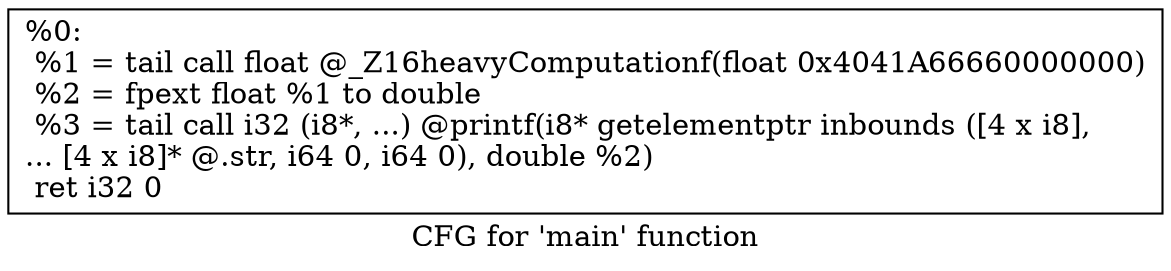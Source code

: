 digraph "CFG for 'main' function" {
	label="CFG for 'main' function";

	Node0x2477bb0 [shape=record,label="{%0:\l  %1 = tail call float @_Z16heavyComputationf(float 0x4041A66660000000)\l  %2 = fpext float %1 to double\l  %3 = tail call i32 (i8*, ...) @printf(i8* getelementptr inbounds ([4 x i8],\l... [4 x i8]* @.str, i64 0, i64 0), double %2)\l  ret i32 0\l}"];
}
